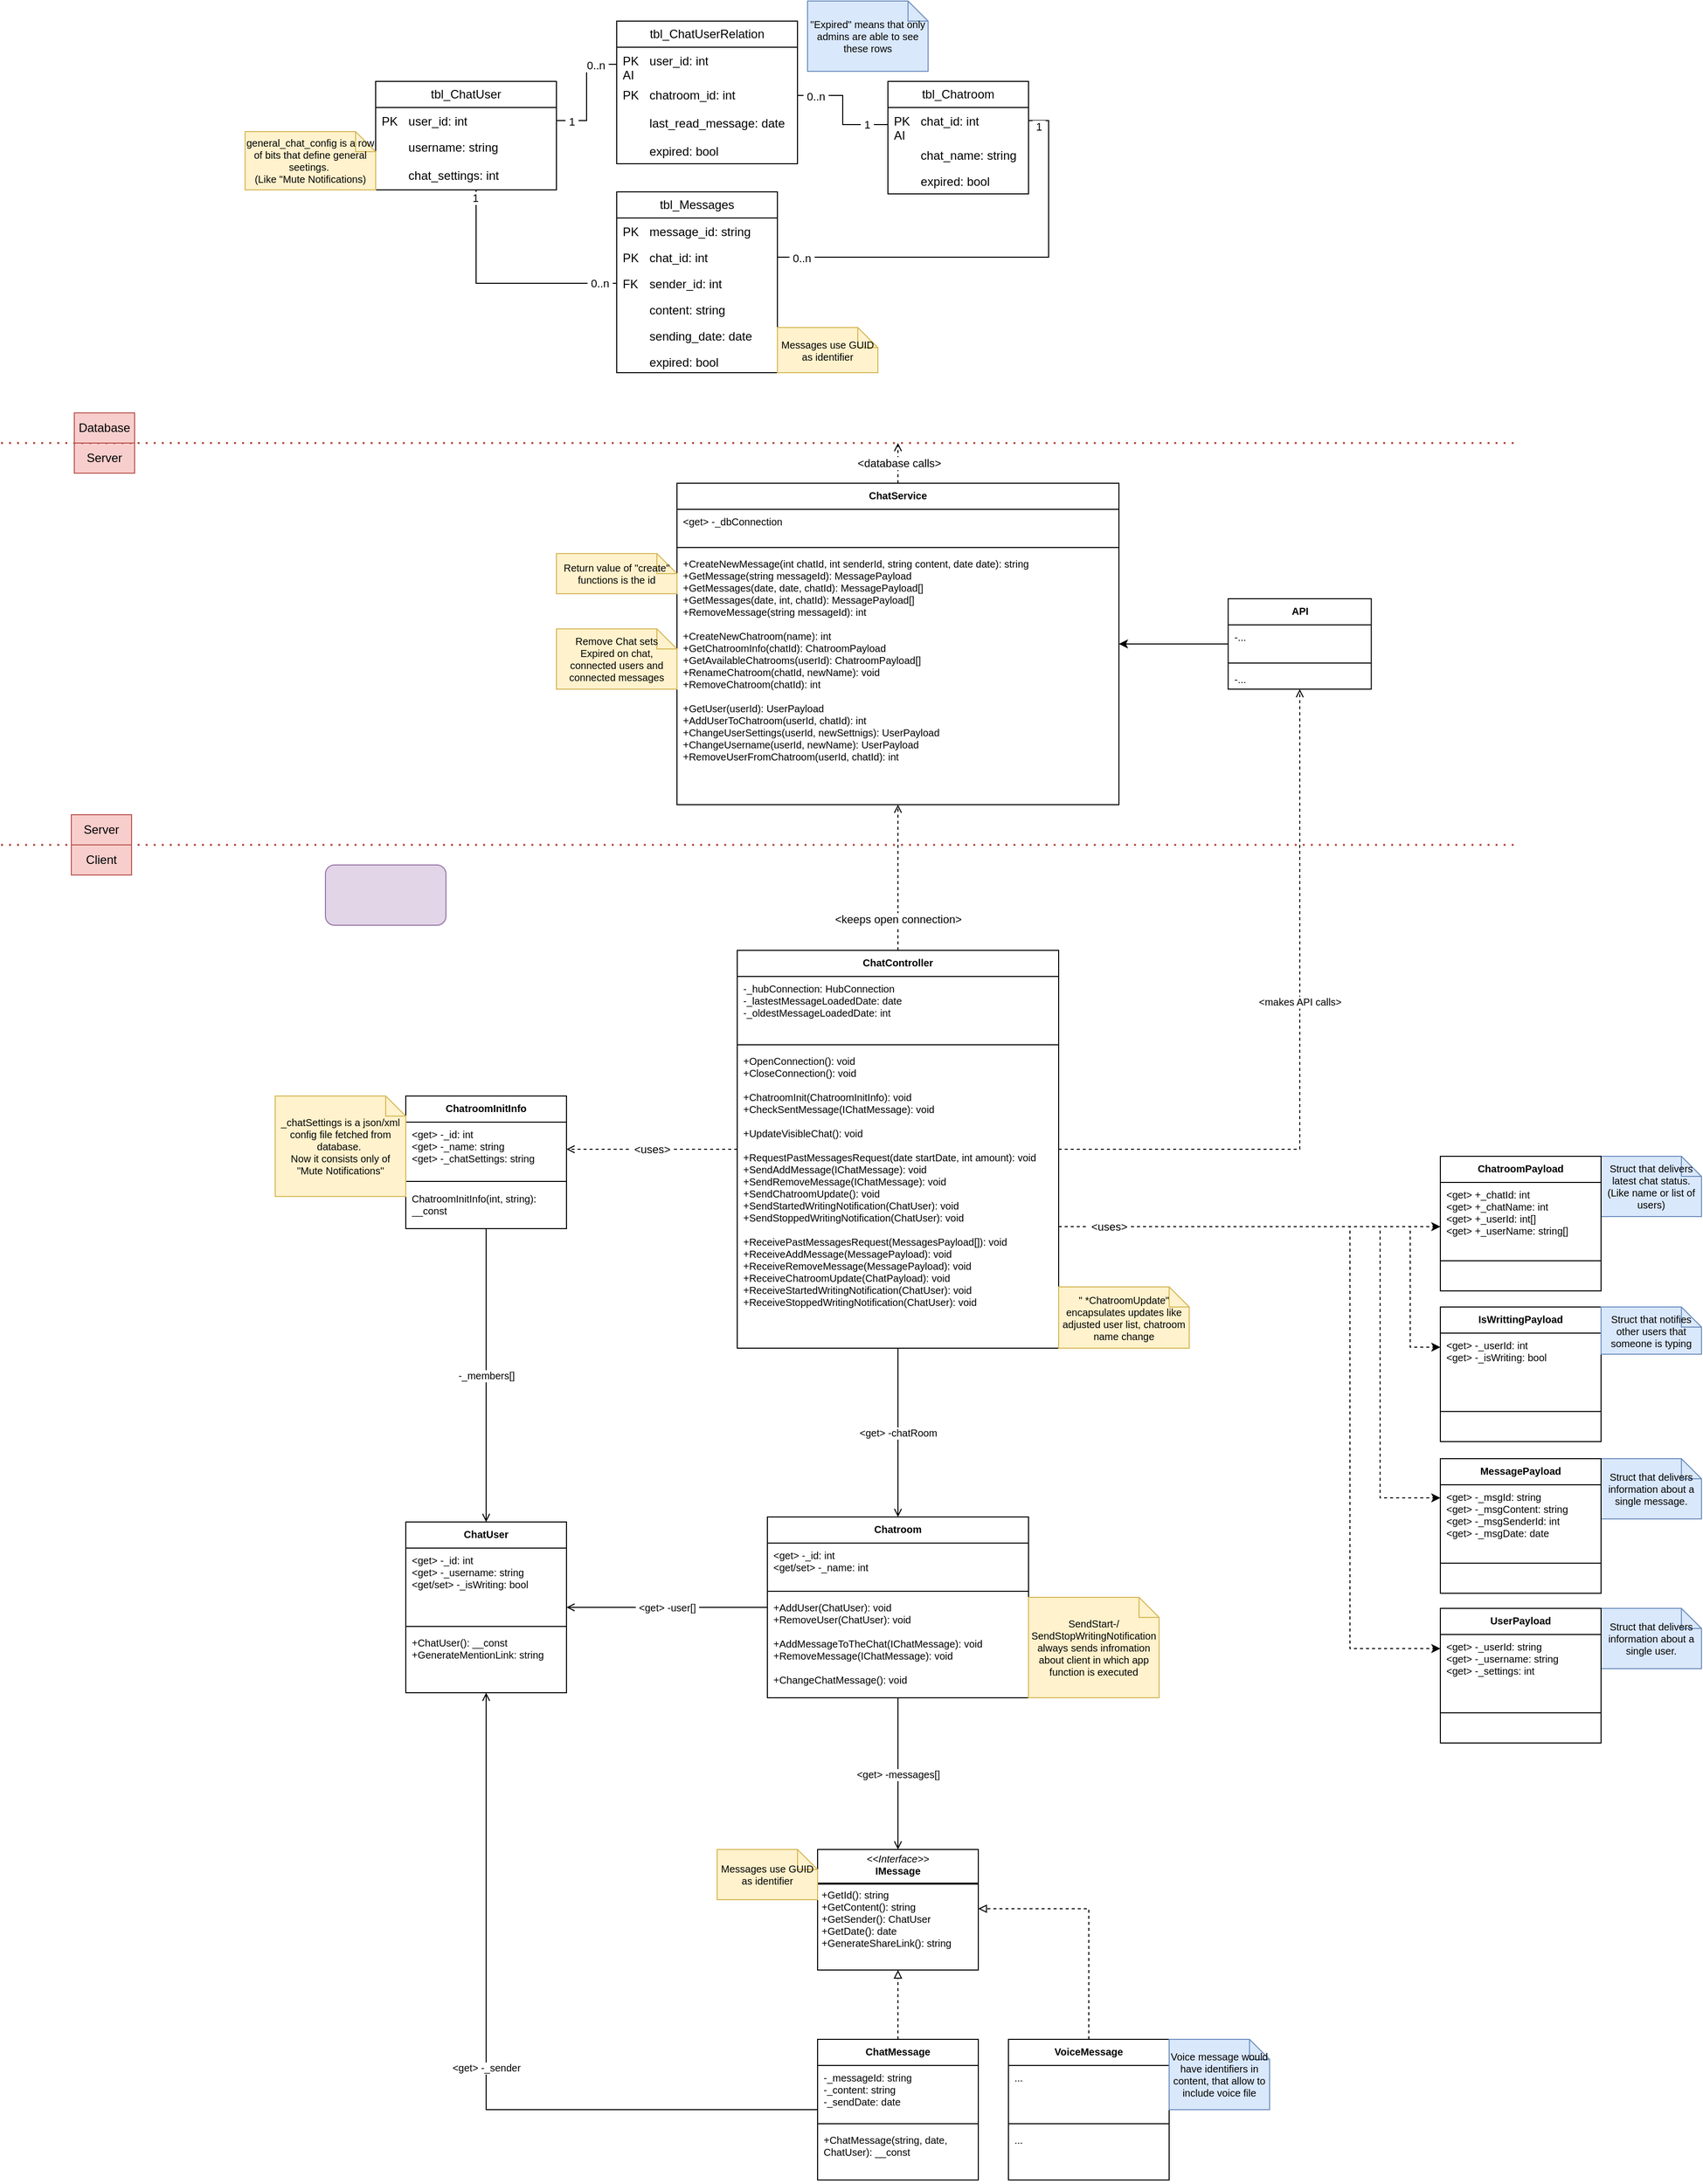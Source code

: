 <mxfile version="24.0.7" type="github">
  <diagram name="Pagina-1" id="_BIcd2fGNGywZXepcDtC">
    <mxGraphModel dx="2336" dy="1946" grid="1" gridSize="10" guides="1" tooltips="1" connect="1" arrows="1" fold="1" page="1" pageScale="1" pageWidth="827" pageHeight="1169" math="0" shadow="0">
      <root>
        <mxCell id="0" />
        <mxCell id="1" parent="0" />
        <mxCell id="otVkLo7p5fC6BMHa_1EE-1" value="ChatUser" style="swimlane;fontStyle=1;align=center;verticalAlign=top;childLayout=stackLayout;horizontal=1;startSize=26;horizontalStack=0;resizeParent=1;resizeParentMax=0;resizeLast=0;collapsible=1;marginBottom=0;whiteSpace=wrap;html=1;fontSize=10;" parent="1" vertex="1">
          <mxGeometry x="-280" y="514" width="160" height="170" as="geometry" />
        </mxCell>
        <mxCell id="otVkLo7p5fC6BMHa_1EE-2" value="&lt;div style=&quot;font-size: 10px;&quot;&gt;&lt;span style=&quot;background-color: initial; font-size: 10px;&quot;&gt;&amp;lt;get&amp;gt; -_id: int&lt;/span&gt;&lt;br style=&quot;font-size: 10px;&quot;&gt;&lt;/div&gt;&lt;div style=&quot;font-size: 10px;&quot;&gt;&amp;lt;get&amp;gt; -_username: string&lt;div style=&quot;font-size: 10px;&quot;&gt;&amp;lt;get/set&amp;gt; -_isWriting: bool&lt;/div&gt;&lt;div style=&quot;font-size: 10px;&quot;&gt;&lt;br style=&quot;font-size: 10px;&quot;&gt;&lt;/div&gt;&lt;div style=&quot;font-size: 10px;&quot;&gt;&lt;br style=&quot;font-size: 10px;&quot;&gt;&lt;/div&gt;&lt;/div&gt;" style="text;strokeColor=none;fillColor=none;align=left;verticalAlign=top;spacingLeft=4;spacingRight=4;overflow=hidden;rotatable=0;points=[[0,0.5],[1,0.5]];portConstraint=eastwest;whiteSpace=wrap;html=1;fontSize=10;" parent="otVkLo7p5fC6BMHa_1EE-1" vertex="1">
          <mxGeometry y="26" width="160" height="74" as="geometry" />
        </mxCell>
        <mxCell id="otVkLo7p5fC6BMHa_1EE-3" value="" style="line;strokeWidth=1;fillColor=none;align=left;verticalAlign=middle;spacingTop=-1;spacingLeft=3;spacingRight=3;rotatable=0;labelPosition=right;points=[];portConstraint=eastwest;strokeColor=inherit;fontSize=10;" parent="otVkLo7p5fC6BMHa_1EE-1" vertex="1">
          <mxGeometry y="100" width="160" height="8" as="geometry" />
        </mxCell>
        <mxCell id="otVkLo7p5fC6BMHa_1EE-4" value="+ChatUser(): __const&lt;br&gt;+GenerateMentionLink: string" style="text;strokeColor=none;fillColor=none;align=left;verticalAlign=top;spacingLeft=4;spacingRight=4;overflow=hidden;rotatable=0;points=[[0,0.5],[1,0.5]];portConstraint=eastwest;whiteSpace=wrap;html=1;fontSize=10;" parent="otVkLo7p5fC6BMHa_1EE-1" vertex="1">
          <mxGeometry y="108" width="160" height="62" as="geometry" />
        </mxCell>
        <mxCell id="oJ9yVa5YV7pGG5SNaFQi-9" style="edgeStyle=orthogonalEdgeStyle;rounded=0;orthogonalLoop=1;jettySize=auto;html=1;endArrow=open;endFill=0;fontSize=10;dashed=1;" parent="1" source="otVkLo7p5fC6BMHa_1EE-5" target="oJ9yVa5YV7pGG5SNaFQi-4" edge="1">
          <mxGeometry relative="1" as="geometry" />
        </mxCell>
        <mxCell id="oJ9yVa5YV7pGG5SNaFQi-23" value="&amp;nbsp;&amp;lt;makes API calls&amp;gt;&amp;nbsp;" style="edgeLabel;html=1;align=center;verticalAlign=middle;resizable=0;points=[];fontSize=10;" parent="oJ9yVa5YV7pGG5SNaFQi-9" vertex="1" connectable="0">
          <mxGeometry x="0.11" relative="1" as="geometry">
            <mxPoint as="offset" />
          </mxGeometry>
        </mxCell>
        <mxCell id="oJ9yVa5YV7pGG5SNaFQi-48" value="&amp;nbsp;&amp;lt;uses&amp;gt;&amp;nbsp;" style="edgeStyle=orthogonalEdgeStyle;rounded=0;orthogonalLoop=1;jettySize=auto;html=1;dashed=1;endArrow=open;endFill=0;" parent="1" source="otVkLo7p5fC6BMHa_1EE-5" target="oJ9yVa5YV7pGG5SNaFQi-25" edge="1">
          <mxGeometry relative="1" as="geometry" />
        </mxCell>
        <mxCell id="8HCmsYnYacTSTwjRQxVs-7" value="&amp;lt;keeps open connection&amp;gt;" style="edgeStyle=orthogonalEdgeStyle;rounded=0;orthogonalLoop=1;jettySize=auto;html=1;dashed=1;endArrow=open;endFill=0;" parent="1" source="otVkLo7p5fC6BMHa_1EE-5" target="8HCmsYnYacTSTwjRQxVs-3" edge="1">
          <mxGeometry x="-0.571" relative="1" as="geometry">
            <mxPoint as="offset" />
          </mxGeometry>
        </mxCell>
        <mxCell id="otVkLo7p5fC6BMHa_1EE-5" value="ChatController" style="swimlane;fontStyle=1;align=center;verticalAlign=top;childLayout=stackLayout;horizontal=1;startSize=26;horizontalStack=0;resizeParent=1;resizeParentMax=0;resizeLast=0;collapsible=1;marginBottom=0;whiteSpace=wrap;html=1;fontSize=10;" parent="1" vertex="1">
          <mxGeometry x="50" y="-55" width="320" height="396" as="geometry">
            <mxRectangle x="60" y="30" width="90" height="30" as="alternateBounds" />
          </mxGeometry>
        </mxCell>
        <mxCell id="otVkLo7p5fC6BMHa_1EE-6" value="&lt;div style=&quot;font-size: 10px;&quot;&gt;-_hubConnection: HubConnection&lt;br&gt;-_lastestMessageLoadedDate: date&lt;/div&gt;&lt;div style=&quot;font-size: 10px;&quot;&gt;-_oldestMessageLoadedDate: int&lt;/div&gt;" style="text;strokeColor=none;fillColor=none;align=left;verticalAlign=top;spacingLeft=4;spacingRight=4;overflow=hidden;rotatable=0;points=[[0,0.5],[1,0.5]];portConstraint=eastwest;whiteSpace=wrap;html=1;fontSize=10;" parent="otVkLo7p5fC6BMHa_1EE-5" vertex="1">
          <mxGeometry y="26" width="320" height="64" as="geometry" />
        </mxCell>
        <mxCell id="otVkLo7p5fC6BMHa_1EE-7" value="" style="line;strokeWidth=1;fillColor=none;align=left;verticalAlign=middle;spacingTop=-1;spacingLeft=3;spacingRight=3;rotatable=0;labelPosition=right;points=[];portConstraint=eastwest;strokeColor=inherit;fontSize=10;" parent="otVkLo7p5fC6BMHa_1EE-5" vertex="1">
          <mxGeometry y="90" width="320" height="8" as="geometry" />
        </mxCell>
        <mxCell id="otVkLo7p5fC6BMHa_1EE-8" value="&lt;div&gt;&lt;span style=&quot;background-color: initial;&quot;&gt;+OpenConnection(): void&lt;/span&gt;&lt;br&gt;&lt;/div&gt;&lt;div style=&quot;font-size: 10px;&quot;&gt;+CloseConnection(): void&lt;/div&gt;&lt;div style=&quot;font-size: 10px;&quot;&gt;&lt;br&gt;&lt;/div&gt;&lt;div style=&quot;font-size: 10px;&quot;&gt;+ChatroomInit(ChatroomInitInfo): void&lt;br&gt;&lt;/div&gt;&lt;div style=&quot;font-size: 10px;&quot;&gt;&lt;span style=&quot;background-color: initial;&quot;&gt;+CheckSentMessage(IChatMessage): void&lt;/span&gt;&lt;br&gt;&lt;/div&gt;&lt;div style=&quot;font-size: 10px;&quot;&gt;&lt;div&gt;&lt;br&gt;&lt;/div&gt;&lt;div&gt;+UpdateVisibleChat(): void&lt;/div&gt;&lt;div&gt;&lt;br&gt;&lt;/div&gt;+RequestPastMessagesRequest(date startDate, int amount): void&lt;br&gt;&lt;div&gt;&lt;span style=&quot;background-color: initial;&quot;&gt;+SendAddMessage(IChatMessage): void&lt;/span&gt;&lt;br&gt;&lt;/div&gt;&lt;div&gt;+SendRemoveMessage(&lt;span style=&quot;background-color: initial;&quot;&gt;IChatMessage&lt;/span&gt;&lt;span style=&quot;background-color: initial;&quot;&gt;): void&lt;/span&gt;&lt;/div&gt;&lt;div&gt;+SendChatroomUpdate(): void&lt;div&gt;+SendStartedWritingNotification(ChatUser): void&lt;br&gt;&lt;/div&gt;&lt;div&gt;&lt;span style=&quot;background-color: initial;&quot;&gt;+SendStoppedWritingNotification(ChatUser): void&lt;/span&gt;&lt;br&gt;&lt;/div&gt;&lt;div&gt;&lt;span style=&quot;background-color: initial;&quot;&gt;&lt;br&gt;&lt;/span&gt;&lt;/div&gt;&lt;div&gt;+ReceivePastMessagesRequest(MessagesPayload[]): void&lt;/div&gt;&lt;div&gt;&lt;span style=&quot;background-color: initial;&quot;&gt;+ReceiveAddMessage(MessagePayload): void&lt;/span&gt;&lt;span style=&quot;background-color: initial;&quot;&gt;&lt;br&gt;&lt;/span&gt;&lt;/div&gt;&lt;div&gt;+ReceiveRemoveMessage(&lt;span style=&quot;background-color: initial;&quot;&gt;MessagePayload&lt;/span&gt;&lt;span style=&quot;background-color: initial;&quot;&gt;): void&lt;/span&gt;&lt;/div&gt;&lt;div&gt;+ReceiveChatroomUpdate(ChatPayload): void&lt;br&gt;&lt;/div&gt;&lt;/div&gt;+ReceiveStartedWritingNotification(ChatUser): void&lt;/div&gt;+ReceiveStoppedWritingNotification(ChatUser): void" style="text;strokeColor=none;fillColor=none;align=left;verticalAlign=top;spacingLeft=4;spacingRight=4;overflow=hidden;rotatable=0;points=[[0,0.5],[1,0.5]];portConstraint=eastwest;whiteSpace=wrap;html=1;fontSize=10;" parent="otVkLo7p5fC6BMHa_1EE-5" vertex="1">
          <mxGeometry y="98" width="320" height="298" as="geometry" />
        </mxCell>
        <mxCell id="oJ9yVa5YV7pGG5SNaFQi-1" value="&amp;lt;get&amp;gt; -messages[]" style="edgeStyle=orthogonalEdgeStyle;rounded=0;orthogonalLoop=1;jettySize=auto;html=1;endArrow=open;endFill=0;fontSize=10;" parent="1" source="otVkLo7p5fC6BMHa_1EE-9" target="oJ9yVa5YV7pGG5SNaFQi-46" edge="1">
          <mxGeometry relative="1" as="geometry" />
        </mxCell>
        <mxCell id="oJ9yVa5YV7pGG5SNaFQi-2" value="&amp;nbsp;&amp;lt;get&amp;gt; -user[]&amp;nbsp;" style="edgeStyle=orthogonalEdgeStyle;rounded=0;orthogonalLoop=1;jettySize=auto;html=1;endArrow=open;endFill=0;fontSize=10;" parent="1" source="otVkLo7p5fC6BMHa_1EE-9" target="otVkLo7p5fC6BMHa_1EE-1" edge="1">
          <mxGeometry relative="1" as="geometry" />
        </mxCell>
        <mxCell id="oJ9yVa5YV7pGG5SNaFQi-8" value="&amp;lt;get&amp;gt; -chatRoom" style="edgeStyle=orthogonalEdgeStyle;rounded=0;orthogonalLoop=1;jettySize=auto;html=1;fontSize=10;endArrow=none;endFill=0;startArrow=open;startFill=0;" parent="1" source="otVkLo7p5fC6BMHa_1EE-9" target="otVkLo7p5fC6BMHa_1EE-5" edge="1">
          <mxGeometry relative="1" as="geometry" />
        </mxCell>
        <mxCell id="otVkLo7p5fC6BMHa_1EE-9" value="Chatroom" style="swimlane;fontStyle=1;align=center;verticalAlign=top;childLayout=stackLayout;horizontal=1;startSize=26;horizontalStack=0;resizeParent=1;resizeParentMax=0;resizeLast=0;collapsible=1;marginBottom=0;whiteSpace=wrap;html=1;fontSize=10;" parent="1" vertex="1">
          <mxGeometry x="80" y="509" width="260" height="180" as="geometry" />
        </mxCell>
        <mxCell id="otVkLo7p5fC6BMHa_1EE-10" value="&amp;lt;get&amp;gt; -_id: int&lt;div&gt;&amp;lt;get/set&amp;gt; -_name: int&lt;span style=&quot;background-color: initial;&quot;&gt;&amp;nbsp;&lt;/span&gt;&lt;/div&gt;" style="text;strokeColor=none;fillColor=none;align=left;verticalAlign=top;spacingLeft=4;spacingRight=4;overflow=hidden;rotatable=0;points=[[0,0.5],[1,0.5]];portConstraint=eastwest;whiteSpace=wrap;html=1;fontSize=10;" parent="otVkLo7p5fC6BMHa_1EE-9" vertex="1">
          <mxGeometry y="26" width="260" height="44" as="geometry" />
        </mxCell>
        <mxCell id="otVkLo7p5fC6BMHa_1EE-11" value="" style="line;strokeWidth=1;fillColor=none;align=left;verticalAlign=middle;spacingTop=-1;spacingLeft=3;spacingRight=3;rotatable=0;labelPosition=right;points=[];portConstraint=eastwest;strokeColor=inherit;fontSize=10;" parent="otVkLo7p5fC6BMHa_1EE-9" vertex="1">
          <mxGeometry y="70" width="260" height="8" as="geometry" />
        </mxCell>
        <mxCell id="otVkLo7p5fC6BMHa_1EE-12" value="&lt;div style=&quot;font-size: 10px;&quot;&gt;&lt;span style=&quot;background-color: initial;&quot;&gt;+AddUser(ChatUser): void&lt;/span&gt;&lt;br&gt;&lt;/div&gt;&lt;div style=&quot;font-size: 10px;&quot;&gt;+RemoveUser(ChatUser): void&lt;/div&gt;&lt;div style=&quot;font-size: 10px;&quot;&gt;&lt;br&gt;&lt;/div&gt;&lt;div style=&quot;font-size: 10px;&quot;&gt;+AddMessageToTheChat(IChatMessage): void&lt;/div&gt;&lt;div style=&quot;font-size: 10px;&quot;&gt;+RemoveMessage(IChatMessage): void&lt;/div&gt;&lt;div style=&quot;font-size: 10px;&quot;&gt;&lt;br&gt;&lt;/div&gt;&lt;div style=&quot;font-size: 10px;&quot;&gt;+ChangeChatMessage(): void&lt;/div&gt;&lt;div style=&quot;font-size: 10px;&quot;&gt;&lt;div style=&quot;font-size: 10px;&quot;&gt;&lt;br&gt;&lt;/div&gt;&lt;/div&gt;" style="text;strokeColor=none;fillColor=none;align=left;verticalAlign=top;spacingLeft=4;spacingRight=4;overflow=hidden;rotatable=0;points=[[0,0.5],[1,0.5]];portConstraint=eastwest;whiteSpace=wrap;html=1;fontSize=10;" parent="otVkLo7p5fC6BMHa_1EE-9" vertex="1">
          <mxGeometry y="78" width="260" height="102" as="geometry" />
        </mxCell>
        <mxCell id="oJ9yVa5YV7pGG5SNaFQi-47" style="edgeStyle=orthogonalEdgeStyle;rounded=0;orthogonalLoop=1;jettySize=auto;html=1;dashed=1;endArrow=block;endFill=0;fontSize=10;" parent="1" source="otVkLo7p5fC6BMHa_1EE-13" target="oJ9yVa5YV7pGG5SNaFQi-46" edge="1">
          <mxGeometry relative="1" as="geometry" />
        </mxCell>
        <mxCell id="otVkLo7p5fC6BMHa_1EE-13" value="ChatMessage" style="swimlane;fontStyle=1;align=center;verticalAlign=top;childLayout=stackLayout;horizontal=1;startSize=26;horizontalStack=0;resizeParent=1;resizeParentMax=0;resizeLast=0;collapsible=1;marginBottom=0;whiteSpace=wrap;html=1;fontSize=10;" parent="1" vertex="1">
          <mxGeometry x="130" y="1029" width="160" height="140" as="geometry" />
        </mxCell>
        <mxCell id="otVkLo7p5fC6BMHa_1EE-14" value="&lt;div&gt;-_messageId: string&lt;/div&gt;-_content: string&lt;div&gt;&lt;div style=&quot;font-size: 10px;&quot;&gt;-_sendDate: date&lt;/div&gt;&lt;/div&gt;" style="text;strokeColor=none;fillColor=none;align=left;verticalAlign=top;spacingLeft=4;spacingRight=4;overflow=hidden;rotatable=0;points=[[0,0.5],[1,0.5]];portConstraint=eastwest;whiteSpace=wrap;html=1;fontSize=10;" parent="otVkLo7p5fC6BMHa_1EE-13" vertex="1">
          <mxGeometry y="26" width="160" height="54" as="geometry" />
        </mxCell>
        <mxCell id="otVkLo7p5fC6BMHa_1EE-15" value="" style="line;strokeWidth=1;fillColor=none;align=left;verticalAlign=middle;spacingTop=-1;spacingLeft=3;spacingRight=3;rotatable=0;labelPosition=right;points=[];portConstraint=eastwest;strokeColor=inherit;fontSize=10;" parent="otVkLo7p5fC6BMHa_1EE-13" vertex="1">
          <mxGeometry y="80" width="160" height="8" as="geometry" />
        </mxCell>
        <mxCell id="otVkLo7p5fC6BMHa_1EE-16" value="+ChatMessage(string, date, ChatUser): __const" style="text;strokeColor=none;fillColor=none;align=left;verticalAlign=top;spacingLeft=4;spacingRight=4;overflow=hidden;rotatable=0;points=[[0,0.5],[1,0.5]];portConstraint=eastwest;whiteSpace=wrap;html=1;fontSize=10;" parent="otVkLo7p5fC6BMHa_1EE-13" vertex="1">
          <mxGeometry y="88" width="160" height="52" as="geometry" />
        </mxCell>
        <mxCell id="otVkLo7p5fC6BMHa_1EE-23" value="IsWrittingPayload" style="swimlane;fontStyle=1;align=center;verticalAlign=top;childLayout=stackLayout;horizontal=1;startSize=26;horizontalStack=0;resizeParent=1;resizeParentMax=0;resizeLast=0;collapsible=1;marginBottom=0;whiteSpace=wrap;html=1;fontSize=10;" parent="1" vertex="1">
          <mxGeometry x="750" y="300" width="160" height="134" as="geometry" />
        </mxCell>
        <mxCell id="otVkLo7p5fC6BMHa_1EE-24" value="&lt;div&gt;&amp;lt;get&amp;gt; -_userId: int&lt;/div&gt;&amp;lt;get&amp;gt; -_isWriting: bool" style="text;strokeColor=none;fillColor=none;align=left;verticalAlign=top;spacingLeft=4;spacingRight=4;overflow=hidden;rotatable=0;points=[[0,0.5],[1,0.5]];portConstraint=eastwest;whiteSpace=wrap;html=1;fontSize=10;" parent="otVkLo7p5fC6BMHa_1EE-23" vertex="1">
          <mxGeometry y="26" width="160" height="74" as="geometry" />
        </mxCell>
        <mxCell id="otVkLo7p5fC6BMHa_1EE-25" value="" style="line;strokeWidth=1;fillColor=none;align=left;verticalAlign=middle;spacingTop=-1;spacingLeft=3;spacingRight=3;rotatable=0;labelPosition=right;points=[];portConstraint=eastwest;strokeColor=inherit;fontSize=10;" parent="otVkLo7p5fC6BMHa_1EE-23" vertex="1">
          <mxGeometry y="100" width="160" height="8" as="geometry" />
        </mxCell>
        <mxCell id="otVkLo7p5fC6BMHa_1EE-26" value="&amp;nbsp;" style="text;strokeColor=none;fillColor=none;align=left;verticalAlign=top;spacingLeft=4;spacingRight=4;overflow=hidden;rotatable=0;points=[[0,0.5],[1,0.5]];portConstraint=eastwest;whiteSpace=wrap;html=1;fontSize=10;" parent="otVkLo7p5fC6BMHa_1EE-23" vertex="1">
          <mxGeometry y="108" width="160" height="26" as="geometry" />
        </mxCell>
        <mxCell id="otVkLo7p5fC6BMHa_1EE-28" value="Struct that notifies other users that someone is typing" style="shape=note;size=20;whiteSpace=wrap;html=1;fontSize=10;fillColor=#dae8fc;strokeColor=#6c8ebf;" parent="1" vertex="1">
          <mxGeometry x="910" y="300" width="100" height="47" as="geometry" />
        </mxCell>
        <mxCell id="otVkLo7p5fC6BMHa_1EE-33" value="Struct that delivers information about a single message." style="shape=note;size=20;whiteSpace=wrap;html=1;fontSize=10;fillColor=#dae8fc;strokeColor=#6c8ebf;" parent="1" vertex="1">
          <mxGeometry x="910" y="451" width="100" height="60" as="geometry" />
        </mxCell>
        <mxCell id="oJ9yVa5YV7pGG5SNaFQi-3" value="&amp;nbsp;&amp;lt;get&amp;gt; -_sender&amp;nbsp;" style="edgeStyle=orthogonalEdgeStyle;rounded=0;orthogonalLoop=1;jettySize=auto;html=1;endArrow=open;endFill=0;fontSize=10;" parent="1" source="otVkLo7p5fC6BMHa_1EE-13" target="otVkLo7p5fC6BMHa_1EE-1" edge="1">
          <mxGeometry relative="1" as="geometry" />
        </mxCell>
        <mxCell id="8HCmsYnYacTSTwjRQxVs-9" style="edgeStyle=orthogonalEdgeStyle;rounded=0;orthogonalLoop=1;jettySize=auto;html=1;" parent="1" source="oJ9yVa5YV7pGG5SNaFQi-4" target="8HCmsYnYacTSTwjRQxVs-3" edge="1">
          <mxGeometry relative="1" as="geometry" />
        </mxCell>
        <mxCell id="oJ9yVa5YV7pGG5SNaFQi-4" value="API" style="swimlane;fontStyle=1;align=center;verticalAlign=top;childLayout=stackLayout;horizontal=1;startSize=26;horizontalStack=0;resizeParent=1;resizeParentMax=0;resizeLast=0;collapsible=1;marginBottom=0;whiteSpace=wrap;html=1;fontSize=10;" parent="1" vertex="1">
          <mxGeometry x="538.75" y="-405" width="142.5" height="90" as="geometry">
            <mxRectangle x="538.75" y="-405" width="60" height="30" as="alternateBounds" />
          </mxGeometry>
        </mxCell>
        <mxCell id="oJ9yVa5YV7pGG5SNaFQi-5" value="-..." style="text;strokeColor=none;fillColor=none;align=left;verticalAlign=top;spacingLeft=4;spacingRight=4;overflow=hidden;rotatable=0;points=[[0,0.5],[1,0.5]];portConstraint=eastwest;whiteSpace=wrap;html=1;fontSize=10;" parent="oJ9yVa5YV7pGG5SNaFQi-4" vertex="1">
          <mxGeometry y="26" width="142.5" height="34" as="geometry" />
        </mxCell>
        <mxCell id="oJ9yVa5YV7pGG5SNaFQi-6" value="" style="line;strokeWidth=1;fillColor=none;align=left;verticalAlign=middle;spacingTop=-1;spacingLeft=3;spacingRight=3;rotatable=0;labelPosition=right;points=[];portConstraint=eastwest;strokeColor=inherit;fontSize=10;" parent="oJ9yVa5YV7pGG5SNaFQi-4" vertex="1">
          <mxGeometry y="60" width="142.5" height="8" as="geometry" />
        </mxCell>
        <mxCell id="oJ9yVa5YV7pGG5SNaFQi-7" value="-..." style="text;strokeColor=none;fillColor=none;align=left;verticalAlign=top;spacingLeft=4;spacingRight=4;overflow=hidden;rotatable=0;points=[[0,0.5],[1,0.5]];portConstraint=eastwest;whiteSpace=wrap;html=1;fontSize=10;" parent="oJ9yVa5YV7pGG5SNaFQi-4" vertex="1">
          <mxGeometry y="68" width="142.5" height="22" as="geometry" />
        </mxCell>
        <mxCell id="oJ9yVa5YV7pGG5SNaFQi-10" value="SendStart-/&lt;div style=&quot;font-size: 10px;&quot;&gt;SendStopWritingNotification always sends infromation about client in which app function is executed&lt;/div&gt;" style="shape=note;size=20;whiteSpace=wrap;html=1;fontSize=10;fillColor=#fff2cc;strokeColor=#d6b656;" parent="1" vertex="1">
          <mxGeometry x="340" y="589" width="130" height="100" as="geometry" />
        </mxCell>
        <mxCell id="otVkLo7p5fC6BMHa_1EE-29" value="MessagePayload" style="swimlane;fontStyle=1;align=center;verticalAlign=top;childLayout=stackLayout;horizontal=1;startSize=26;horizontalStack=0;resizeParent=1;resizeParentMax=0;resizeLast=0;collapsible=1;marginBottom=0;whiteSpace=wrap;html=1;fontSize=10;" parent="1" vertex="1">
          <mxGeometry x="750" y="451" width="160" height="134" as="geometry" />
        </mxCell>
        <mxCell id="otVkLo7p5fC6BMHa_1EE-30" value="&amp;lt;get&amp;gt; -_msgId: string&lt;div&gt;&amp;lt;get&amp;gt; -_msgContent: string&lt;/div&gt;&lt;div&gt;&amp;lt;get&amp;gt; -_msgSenderId: int&lt;/div&gt;&lt;div&gt;&amp;lt;get&amp;gt; -_msgDate: date&lt;/div&gt;" style="text;strokeColor=none;fillColor=none;align=left;verticalAlign=top;spacingLeft=4;spacingRight=4;overflow=hidden;rotatable=0;points=[[0,0.5],[1,0.5]];portConstraint=eastwest;whiteSpace=wrap;html=1;fontSize=10;" parent="otVkLo7p5fC6BMHa_1EE-29" vertex="1">
          <mxGeometry y="26" width="160" height="74" as="geometry" />
        </mxCell>
        <mxCell id="otVkLo7p5fC6BMHa_1EE-31" value="" style="line;strokeWidth=1;fillColor=none;align=left;verticalAlign=middle;spacingTop=-1;spacingLeft=3;spacingRight=3;rotatable=0;labelPosition=right;points=[];portConstraint=eastwest;strokeColor=inherit;fontSize=10;" parent="otVkLo7p5fC6BMHa_1EE-29" vertex="1">
          <mxGeometry y="100" width="160" height="8" as="geometry" />
        </mxCell>
        <mxCell id="otVkLo7p5fC6BMHa_1EE-32" value="&amp;nbsp;" style="text;strokeColor=none;fillColor=none;align=left;verticalAlign=top;spacingLeft=4;spacingRight=4;overflow=hidden;rotatable=0;points=[[0,0.5],[1,0.5]];portConstraint=eastwest;whiteSpace=wrap;html=1;fontSize=10;" parent="otVkLo7p5fC6BMHa_1EE-29" vertex="1">
          <mxGeometry y="108" width="160" height="26" as="geometry" />
        </mxCell>
        <mxCell id="oJ9yVa5YV7pGG5SNaFQi-24" value="ChatroomInitInfo" style="swimlane;fontStyle=1;align=center;verticalAlign=top;childLayout=stackLayout;horizontal=1;startSize=26;horizontalStack=0;resizeParent=1;resizeParentMax=0;resizeLast=0;collapsible=1;marginBottom=0;whiteSpace=wrap;html=1;fontSize=10;" parent="1" vertex="1">
          <mxGeometry x="-280" y="90" width="160" height="132" as="geometry" />
        </mxCell>
        <mxCell id="oJ9yVa5YV7pGG5SNaFQi-25" value="&amp;lt;get&amp;gt; -_id: int&lt;div style=&quot;font-size: 10px;&quot;&gt;&amp;lt;get&amp;gt; -_name: string&lt;/div&gt;&lt;div style=&quot;font-size: 10px;&quot;&gt;&lt;span style=&quot;background-color: initial;&quot;&gt;&amp;lt;get&amp;gt; -_chatSettings: string&amp;nbsp;&lt;/span&gt;&lt;/div&gt;" style="text;strokeColor=none;fillColor=none;align=left;verticalAlign=top;spacingLeft=4;spacingRight=4;overflow=hidden;rotatable=0;points=[[0,0.5],[1,0.5]];portConstraint=eastwest;whiteSpace=wrap;html=1;fontSize=10;" parent="oJ9yVa5YV7pGG5SNaFQi-24" vertex="1">
          <mxGeometry y="26" width="160" height="54" as="geometry" />
        </mxCell>
        <mxCell id="oJ9yVa5YV7pGG5SNaFQi-26" value="" style="line;strokeWidth=1;fillColor=none;align=left;verticalAlign=middle;spacingTop=-1;spacingLeft=3;spacingRight=3;rotatable=0;labelPosition=right;points=[];portConstraint=eastwest;strokeColor=inherit;fontSize=10;" parent="oJ9yVa5YV7pGG5SNaFQi-24" vertex="1">
          <mxGeometry y="80" width="160" height="10" as="geometry" />
        </mxCell>
        <mxCell id="oJ9yVa5YV7pGG5SNaFQi-27" value="ChatroomInitInfo(int, string): __const" style="text;strokeColor=none;fillColor=none;align=left;verticalAlign=top;spacingLeft=4;spacingRight=4;overflow=hidden;rotatable=0;points=[[0,0.5],[1,0.5]];portConstraint=eastwest;whiteSpace=wrap;html=1;fontSize=10;" parent="oJ9yVa5YV7pGG5SNaFQi-24" vertex="1">
          <mxGeometry y="90" width="160" height="42" as="geometry" />
        </mxCell>
        <mxCell id="oJ9yVa5YV7pGG5SNaFQi-28" value="-_members[]" style="edgeStyle=orthogonalEdgeStyle;rounded=0;orthogonalLoop=1;jettySize=auto;html=1;endArrow=open;endFill=0;fontSize=10;" parent="1" source="oJ9yVa5YV7pGG5SNaFQi-24" target="otVkLo7p5fC6BMHa_1EE-1" edge="1">
          <mxGeometry relative="1" as="geometry" />
        </mxCell>
        <mxCell id="oJ9yVa5YV7pGG5SNaFQi-46" value="&lt;p style=&quot;margin: 4px 0px 0px; text-align: center; font-size: 10px;&quot;&gt;&lt;font style=&quot;font-size: 10px;&quot;&gt;&lt;i style=&quot;font-size: 10px;&quot;&gt;&amp;lt;&amp;lt;Interface&amp;gt;&amp;gt;&lt;/i&gt;&lt;br style=&quot;font-size: 10px;&quot;&gt;&lt;b style=&quot;font-size: 10px;&quot;&gt;IMessage&lt;/b&gt;&lt;/font&gt;&lt;/p&gt;&lt;hr style=&quot;border-style: solid; font-size: 10px;&quot;&gt;&lt;p style=&quot;margin: 0px 0px 0px 4px; font-size: 10px;&quot;&gt;&lt;font style=&quot;font-size: 10px;&quot;&gt;+GetId(): string&lt;/font&gt;&lt;/p&gt;&lt;p style=&quot;margin: 0px 0px 0px 4px; font-size: 10px;&quot;&gt;&lt;font style=&quot;font-size: 10px;&quot;&gt;+GetContent(): string&lt;/font&gt;&lt;/p&gt;&lt;p style=&quot;margin: 0px 0px 0px 4px; font-size: 10px;&quot;&gt;&lt;font style=&quot;font-size: 10px;&quot;&gt;+GetSender(): ChatUser&lt;br style=&quot;font-size: 10px;&quot;&gt;+GetDate(): date&lt;/font&gt;&lt;/p&gt;&lt;p style=&quot;margin: 0px 0px 0px 4px; font-size: 10px;&quot;&gt;+GenerateShareLink(): string&lt;/p&gt;" style="verticalAlign=top;align=left;overflow=fill;html=1;whiteSpace=wrap;fontSize=10;" parent="1" vertex="1">
          <mxGeometry x="130" y="840" width="160" height="120" as="geometry" />
        </mxCell>
        <mxCell id="oJ9yVa5YV7pGG5SNaFQi-55" value="tbl_Chatroom" style="swimlane;fontStyle=0;childLayout=stackLayout;horizontal=1;startSize=26;fillColor=none;horizontalStack=0;resizeParent=1;resizeParentMax=0;resizeLast=0;collapsible=1;marginBottom=0;whiteSpace=wrap;html=1;" parent="1" vertex="1">
          <mxGeometry x="200" y="-920" width="140" height="112" as="geometry" />
        </mxCell>
        <mxCell id="oJ9yVa5YV7pGG5SNaFQi-57" value="PK&lt;span style=&quot;white-space: pre;&quot;&gt;&#x9;&lt;/span&gt;chat_id: int&lt;br&gt;AI" style="text;strokeColor=none;fillColor=none;align=left;verticalAlign=top;spacingLeft=4;spacingRight=4;overflow=hidden;rotatable=0;points=[[0,0.5],[1,0.5]];portConstraint=eastwest;whiteSpace=wrap;html=1;" parent="oJ9yVa5YV7pGG5SNaFQi-55" vertex="1">
          <mxGeometry y="26" width="140" height="34" as="geometry" />
        </mxCell>
        <mxCell id="oJ9yVa5YV7pGG5SNaFQi-98" value="&lt;span style=&quot;white-space: pre;&quot;&gt;&#x9;&lt;/span&gt;chat_name: string" style="text;strokeColor=none;fillColor=none;align=left;verticalAlign=top;spacingLeft=4;spacingRight=4;overflow=hidden;rotatable=0;points=[[0,0.5],[1,0.5]];portConstraint=eastwest;whiteSpace=wrap;html=1;" parent="oJ9yVa5YV7pGG5SNaFQi-55" vertex="1">
          <mxGeometry y="60" width="140" height="26" as="geometry" />
        </mxCell>
        <mxCell id="8HCmsYnYacTSTwjRQxVs-21" value="&lt;span style=&quot;white-space: pre;&quot;&gt;&#x9;&lt;/span&gt;expired: bool" style="text;strokeColor=none;fillColor=none;align=left;verticalAlign=top;spacingLeft=4;spacingRight=4;overflow=hidden;rotatable=0;points=[[0,0.5],[1,0.5]];portConstraint=eastwest;whiteSpace=wrap;html=1;" parent="oJ9yVa5YV7pGG5SNaFQi-55" vertex="1">
          <mxGeometry y="86" width="140" height="26" as="geometry" />
        </mxCell>
        <mxCell id="oJ9yVa5YV7pGG5SNaFQi-85" style="edgeStyle=orthogonalEdgeStyle;rounded=0;orthogonalLoop=1;jettySize=auto;html=1;endArrow=none;endFill=0;spacing=0;" parent="1" source="oJ9yVa5YV7pGG5SNaFQi-59" target="oJ9yVa5YV7pGG5SNaFQi-77" edge="1">
          <mxGeometry relative="1" as="geometry">
            <mxPoint x="340" y="-780" as="targetPoint" />
            <Array as="points">
              <mxPoint x="-210" y="-719" />
            </Array>
          </mxGeometry>
        </mxCell>
        <mxCell id="oJ9yVa5YV7pGG5SNaFQi-96" value="&amp;nbsp;0..n&amp;nbsp;" style="edgeLabel;html=1;align=center;verticalAlign=middle;resizable=0;points=[];" parent="oJ9yVa5YV7pGG5SNaFQi-85" vertex="1" connectable="0">
          <mxGeometry x="0.927" relative="1" as="geometry">
            <mxPoint x="-9" as="offset" />
          </mxGeometry>
        </mxCell>
        <mxCell id="oJ9yVa5YV7pGG5SNaFQi-97" value="1" style="edgeLabel;html=1;align=center;verticalAlign=middle;resizable=0;points=[];" parent="oJ9yVa5YV7pGG5SNaFQi-85" vertex="1" connectable="0">
          <mxGeometry x="-0.936" y="-1" relative="1" as="geometry">
            <mxPoint as="offset" />
          </mxGeometry>
        </mxCell>
        <mxCell id="oJ9yVa5YV7pGG5SNaFQi-59" value="tbl_ChatUser" style="swimlane;fontStyle=0;childLayout=stackLayout;horizontal=1;startSize=26;fillColor=none;horizontalStack=0;resizeParent=1;resizeParentMax=0;resizeLast=0;collapsible=1;marginBottom=0;whiteSpace=wrap;html=1;" parent="1" vertex="1">
          <mxGeometry x="-310" y="-920" width="180" height="108" as="geometry" />
        </mxCell>
        <mxCell id="oJ9yVa5YV7pGG5SNaFQi-60" value="PK&lt;span style=&quot;white-space: pre;&quot;&gt;&#x9;&lt;/span&gt;user_id: int" style="text;strokeColor=none;fillColor=none;align=left;verticalAlign=top;spacingLeft=4;spacingRight=4;overflow=hidden;rotatable=0;points=[[0,0.5],[1,0.5]];portConstraint=eastwest;whiteSpace=wrap;html=1;" parent="oJ9yVa5YV7pGG5SNaFQi-59" vertex="1">
          <mxGeometry y="26" width="180" height="26" as="geometry" />
        </mxCell>
        <mxCell id="oJ9yVa5YV7pGG5SNaFQi-67" value="&lt;span style=&quot;white-space: pre;&quot;&gt;&#x9;&lt;/span&gt;username: string" style="text;strokeColor=none;fillColor=none;align=left;verticalAlign=top;spacingLeft=4;spacingRight=4;overflow=hidden;rotatable=0;points=[[0,0.5],[1,0.5]];portConstraint=eastwest;whiteSpace=wrap;html=1;" parent="oJ9yVa5YV7pGG5SNaFQi-59" vertex="1">
          <mxGeometry y="52" width="180" height="28" as="geometry" />
        </mxCell>
        <mxCell id="oJ9yVa5YV7pGG5SNaFQi-107" value="&lt;span style=&quot;white-space: pre;&quot;&gt;&#x9;&lt;/span&gt;chat_settings: int" style="text;strokeColor=none;fillColor=none;align=left;verticalAlign=top;spacingLeft=4;spacingRight=4;overflow=hidden;rotatable=0;points=[[0,0.5],[1,0.5]];portConstraint=eastwest;whiteSpace=wrap;html=1;" parent="oJ9yVa5YV7pGG5SNaFQi-59" vertex="1">
          <mxGeometry y="80" width="180" height="28" as="geometry" />
        </mxCell>
        <mxCell id="oJ9yVa5YV7pGG5SNaFQi-61" value="tbl_ChatUserRelation" style="swimlane;fontStyle=0;childLayout=stackLayout;horizontal=1;startSize=26;fillColor=none;horizontalStack=0;resizeParent=1;resizeParentMax=0;resizeLast=0;collapsible=1;marginBottom=0;whiteSpace=wrap;html=1;" parent="1" vertex="1">
          <mxGeometry x="-70" y="-980" width="180" height="142" as="geometry" />
        </mxCell>
        <mxCell id="oJ9yVa5YV7pGG5SNaFQi-64" value="PK&lt;span style=&quot;white-space: pre;&quot;&gt;&#x9;&lt;/span&gt;user_id: int&lt;div&gt;AI&lt;/div&gt;" style="text;strokeColor=none;fillColor=none;align=left;verticalAlign=top;spacingLeft=4;spacingRight=4;overflow=hidden;rotatable=0;points=[[0,0.5],[1,0.5]];portConstraint=eastwest;whiteSpace=wrap;html=1;" parent="oJ9yVa5YV7pGG5SNaFQi-61" vertex="1">
          <mxGeometry y="26" width="180" height="34" as="geometry" />
        </mxCell>
        <mxCell id="oJ9yVa5YV7pGG5SNaFQi-62" value="PK&lt;span style=&quot;white-space: pre;&quot;&gt;&#x9;&lt;/span&gt;chatroom_id: int" style="text;strokeColor=none;fillColor=none;align=left;verticalAlign=top;spacingLeft=4;spacingRight=4;overflow=hidden;rotatable=0;points=[[0,0.5],[1,0.5]];portConstraint=eastwest;whiteSpace=wrap;html=1;" parent="oJ9yVa5YV7pGG5SNaFQi-61" vertex="1">
          <mxGeometry y="60" width="180" height="28" as="geometry" />
        </mxCell>
        <mxCell id="oJ9yVa5YV7pGG5SNaFQi-101" value="&lt;span style=&quot;white-space: pre;&quot;&gt;&#x9;&lt;/span&gt;last_read_message: date" style="text;strokeColor=none;fillColor=none;align=left;verticalAlign=top;spacingLeft=4;spacingRight=4;overflow=hidden;rotatable=0;points=[[0,0.5],[1,0.5]];portConstraint=eastwest;whiteSpace=wrap;html=1;" parent="oJ9yVa5YV7pGG5SNaFQi-61" vertex="1">
          <mxGeometry y="88" width="180" height="28" as="geometry" />
        </mxCell>
        <mxCell id="8HCmsYnYacTSTwjRQxVs-22" value="&lt;span style=&quot;white-space: pre;&quot;&gt;&#x9;&lt;/span&gt;expired: bool" style="text;strokeColor=none;fillColor=none;align=left;verticalAlign=top;spacingLeft=4;spacingRight=4;overflow=hidden;rotatable=0;points=[[0,0.5],[1,0.5]];portConstraint=eastwest;whiteSpace=wrap;html=1;" parent="oJ9yVa5YV7pGG5SNaFQi-61" vertex="1">
          <mxGeometry y="116" width="180" height="26" as="geometry" />
        </mxCell>
        <mxCell id="oJ9yVa5YV7pGG5SNaFQi-63" style="edgeStyle=orthogonalEdgeStyle;rounded=0;orthogonalLoop=1;jettySize=auto;html=1;endArrow=none;endFill=0;" parent="1" source="oJ9yVa5YV7pGG5SNaFQi-60" target="oJ9yVa5YV7pGG5SNaFQi-64" edge="1">
          <mxGeometry relative="1" as="geometry" />
        </mxCell>
        <mxCell id="oJ9yVa5YV7pGG5SNaFQi-88" value="&amp;nbsp;1&amp;nbsp;" style="edgeLabel;html=1;align=center;verticalAlign=middle;resizable=0;points=[];" parent="oJ9yVa5YV7pGG5SNaFQi-63" vertex="1" connectable="0">
          <mxGeometry x="-0.74" y="-2" relative="1" as="geometry">
            <mxPoint y="-1" as="offset" />
          </mxGeometry>
        </mxCell>
        <mxCell id="oJ9yVa5YV7pGG5SNaFQi-89" value="&amp;nbsp;0..n&amp;nbsp;" style="edgeLabel;html=1;align=center;verticalAlign=middle;resizable=0;points=[];" parent="oJ9yVa5YV7pGG5SNaFQi-63" vertex="1" connectable="0">
          <mxGeometry x="0.79" relative="1" as="geometry">
            <mxPoint x="-9" y="1" as="offset" />
          </mxGeometry>
        </mxCell>
        <mxCell id="oJ9yVa5YV7pGG5SNaFQi-66" style="edgeStyle=orthogonalEdgeStyle;rounded=0;orthogonalLoop=1;jettySize=auto;html=1;endArrow=none;endFill=0;curved=0;strokeColor=default;" parent="1" source="oJ9yVa5YV7pGG5SNaFQi-62" target="oJ9yVa5YV7pGG5SNaFQi-57" edge="1">
          <mxGeometry relative="1" as="geometry" />
        </mxCell>
        <mxCell id="oJ9yVa5YV7pGG5SNaFQi-71" value="tbl_Messages" style="swimlane;fontStyle=0;childLayout=stackLayout;horizontal=1;startSize=26;fillColor=none;horizontalStack=0;resizeParent=1;resizeParentMax=0;resizeLast=0;collapsible=1;marginBottom=0;whiteSpace=wrap;html=1;" parent="1" vertex="1">
          <mxGeometry x="-70" y="-810" width="160" height="180" as="geometry" />
        </mxCell>
        <mxCell id="oJ9yVa5YV7pGG5SNaFQi-72" value="PK&lt;span style=&quot;white-space: pre;&quot;&gt;&#x9;&lt;/span&gt;message_id: string&amp;nbsp;" style="text;strokeColor=none;fillColor=none;align=left;verticalAlign=top;spacingLeft=4;spacingRight=4;overflow=hidden;rotatable=0;points=[[0,0.5],[1,0.5]];portConstraint=eastwest;whiteSpace=wrap;html=1;" parent="oJ9yVa5YV7pGG5SNaFQi-71" vertex="1">
          <mxGeometry y="26" width="160" height="26" as="geometry" />
        </mxCell>
        <mxCell id="oJ9yVa5YV7pGG5SNaFQi-76" value="PK&lt;span style=&quot;white-space: pre;&quot;&gt;&#x9;&lt;/span&gt;chat_id: int" style="text;strokeColor=none;fillColor=none;align=left;verticalAlign=top;spacingLeft=4;spacingRight=4;overflow=hidden;rotatable=0;points=[[0,0.5],[1,0.5]];portConstraint=eastwest;whiteSpace=wrap;html=1;" parent="oJ9yVa5YV7pGG5SNaFQi-71" vertex="1">
          <mxGeometry y="52" width="160" height="26" as="geometry" />
        </mxCell>
        <mxCell id="oJ9yVa5YV7pGG5SNaFQi-77" value="FK&lt;span style=&quot;white-space: pre;&quot;&gt;&#x9;&lt;/span&gt;sender_id: int" style="text;strokeColor=none;fillColor=none;align=left;verticalAlign=top;spacingLeft=4;spacingRight=4;overflow=hidden;rotatable=0;points=[[0,0.5],[1,0.5]];portConstraint=eastwest;whiteSpace=wrap;html=1;" parent="oJ9yVa5YV7pGG5SNaFQi-71" vertex="1">
          <mxGeometry y="78" width="160" height="26" as="geometry" />
        </mxCell>
        <mxCell id="oJ9yVa5YV7pGG5SNaFQi-75" value="&lt;span style=&quot;white-space: pre;&quot;&gt;&#x9;&lt;/span&gt;content: string" style="text;strokeColor=none;fillColor=none;align=left;verticalAlign=top;spacingLeft=4;spacingRight=4;overflow=hidden;rotatable=0;points=[[0,0.5],[1,0.5]];portConstraint=eastwest;whiteSpace=wrap;html=1;" parent="oJ9yVa5YV7pGG5SNaFQi-71" vertex="1">
          <mxGeometry y="104" width="160" height="26" as="geometry" />
        </mxCell>
        <mxCell id="oJ9yVa5YV7pGG5SNaFQi-83" value="&lt;span style=&quot;white-space: pre;&quot;&gt;&#x9;&lt;/span&gt;sending_date: date" style="text;strokeColor=none;fillColor=none;align=left;verticalAlign=top;spacingLeft=4;spacingRight=4;overflow=hidden;rotatable=0;points=[[0,0.5],[1,0.5]];portConstraint=eastwest;whiteSpace=wrap;html=1;" parent="oJ9yVa5YV7pGG5SNaFQi-71" vertex="1">
          <mxGeometry y="130" width="160" height="26" as="geometry" />
        </mxCell>
        <mxCell id="oJ9yVa5YV7pGG5SNaFQi-109" value="&lt;span style=&quot;white-space: pre;&quot;&gt;&#x9;&lt;/span&gt;expired: bool" style="text;strokeColor=none;fillColor=none;align=left;verticalAlign=top;spacingLeft=4;spacingRight=4;overflow=hidden;rotatable=0;points=[[0,0.5],[1,0.5]];portConstraint=eastwest;whiteSpace=wrap;html=1;" parent="oJ9yVa5YV7pGG5SNaFQi-71" vertex="1">
          <mxGeometry y="156" width="160" height="24" as="geometry" />
        </mxCell>
        <mxCell id="oJ9yVa5YV7pGG5SNaFQi-80" value="&lt;br&gt;&lt;div&gt;&lt;br&gt;&lt;/div&gt;" style="edgeStyle=orthogonalEdgeStyle;rounded=0;orthogonalLoop=1;jettySize=auto;html=1;endArrow=none;endFill=0;" parent="1" source="oJ9yVa5YV7pGG5SNaFQi-62" target="oJ9yVa5YV7pGG5SNaFQi-57" edge="1">
          <mxGeometry relative="1" as="geometry" />
        </mxCell>
        <mxCell id="oJ9yVa5YV7pGG5SNaFQi-90" value="&amp;nbsp;0..n&amp;nbsp;" style="edgeLabel;html=1;align=center;verticalAlign=middle;resizable=0;points=[];" parent="oJ9yVa5YV7pGG5SNaFQi-80" vertex="1" connectable="0">
          <mxGeometry x="-0.708" y="-1" relative="1" as="geometry">
            <mxPoint as="offset" />
          </mxGeometry>
        </mxCell>
        <mxCell id="oJ9yVa5YV7pGG5SNaFQi-91" value="&amp;nbsp;1&amp;nbsp;" style="edgeLabel;html=1;align=center;verticalAlign=middle;resizable=0;points=[];" parent="oJ9yVa5YV7pGG5SNaFQi-80" vertex="1" connectable="0">
          <mxGeometry x="0.651" relative="1" as="geometry">
            <mxPoint as="offset" />
          </mxGeometry>
        </mxCell>
        <mxCell id="oJ9yVa5YV7pGG5SNaFQi-84" style="edgeStyle=orthogonalEdgeStyle;rounded=0;orthogonalLoop=1;jettySize=auto;html=1;endArrow=none;endFill=0;" parent="1" source="oJ9yVa5YV7pGG5SNaFQi-57" target="oJ9yVa5YV7pGG5SNaFQi-76" edge="1">
          <mxGeometry relative="1" as="geometry">
            <Array as="points">
              <mxPoint x="360" y="-881" />
              <mxPoint x="360" y="-745" />
            </Array>
          </mxGeometry>
        </mxCell>
        <mxCell id="oJ9yVa5YV7pGG5SNaFQi-94" value="&amp;nbsp;1&amp;nbsp;" style="edgeLabel;html=1;align=center;verticalAlign=middle;resizable=0;points=[];" parent="oJ9yVa5YV7pGG5SNaFQi-84" vertex="1" connectable="0">
          <mxGeometry x="-0.75" relative="1" as="geometry">
            <mxPoint x="-10" y="-28" as="offset" />
          </mxGeometry>
        </mxCell>
        <mxCell id="oJ9yVa5YV7pGG5SNaFQi-95" value="&amp;nbsp;0..n&amp;nbsp;" style="edgeLabel;html=1;align=center;verticalAlign=middle;resizable=0;points=[];" parent="oJ9yVa5YV7pGG5SNaFQi-84" vertex="1" connectable="0">
          <mxGeometry x="0.795" y="1" relative="1" as="geometry">
            <mxPoint x="-20" as="offset" />
          </mxGeometry>
        </mxCell>
        <mxCell id="oJ9yVa5YV7pGG5SNaFQi-108" value="_chatSettings is a json/xml config file fetched from database.&amp;nbsp;&lt;div&gt;Now it consists only of&lt;/div&gt;&lt;div&gt;&quot;Mute Notifications&quot;&lt;/div&gt;" style="shape=note;size=20;whiteSpace=wrap;html=1;fontSize=10;fillColor=#fff2cc;strokeColor=#d6b656;" parent="1" vertex="1">
          <mxGeometry x="-410" y="90" width="130" height="100" as="geometry" />
        </mxCell>
        <mxCell id="8HCmsYnYacTSTwjRQxVs-1" value="Messages use GUID as identifier" style="shape=note;size=20;whiteSpace=wrap;html=1;fontSize=10;fillColor=#fff2cc;strokeColor=#d6b656;" parent="1" vertex="1">
          <mxGeometry x="30" y="840" width="100" height="50" as="geometry" />
        </mxCell>
        <mxCell id="8HCmsYnYacTSTwjRQxVs-2" value="Messages use GUID as identifier" style="shape=note;size=20;whiteSpace=wrap;html=1;fontSize=10;fillColor=#fff2cc;strokeColor=#d6b656;" parent="1" vertex="1">
          <mxGeometry x="90" y="-675" width="100" height="45" as="geometry" />
        </mxCell>
        <mxCell id="8HCmsYnYacTSTwjRQxVs-24" value="&amp;lt;database calls&amp;gt;" style="edgeStyle=orthogonalEdgeStyle;rounded=0;orthogonalLoop=1;jettySize=auto;html=1;dashed=1;endArrow=open;endFill=0;" parent="1" source="8HCmsYnYacTSTwjRQxVs-3" edge="1">
          <mxGeometry relative="1" as="geometry">
            <mxPoint x="210" y="-560" as="targetPoint" />
          </mxGeometry>
        </mxCell>
        <mxCell id="8HCmsYnYacTSTwjRQxVs-3" value="ChatService" style="swimlane;fontStyle=1;align=center;verticalAlign=top;childLayout=stackLayout;horizontal=1;startSize=26;horizontalStack=0;resizeParent=1;resizeParentMax=0;resizeLast=0;collapsible=1;marginBottom=0;whiteSpace=wrap;html=1;fontSize=10;" parent="1" vertex="1">
          <mxGeometry x="-10" y="-520" width="440" height="320" as="geometry">
            <mxRectangle x="-10" y="-520" width="90" height="30" as="alternateBounds" />
          </mxGeometry>
        </mxCell>
        <mxCell id="8HCmsYnYacTSTwjRQxVs-4" value="&amp;lt;get&amp;gt; -_dbConnection" style="text;strokeColor=none;fillColor=none;align=left;verticalAlign=top;spacingLeft=4;spacingRight=4;overflow=hidden;rotatable=0;points=[[0,0.5],[1,0.5]];portConstraint=eastwest;whiteSpace=wrap;html=1;fontSize=10;" parent="8HCmsYnYacTSTwjRQxVs-3" vertex="1">
          <mxGeometry y="26" width="440" height="34" as="geometry" />
        </mxCell>
        <mxCell id="8HCmsYnYacTSTwjRQxVs-5" value="" style="line;strokeWidth=1;fillColor=none;align=left;verticalAlign=middle;spacingTop=-1;spacingLeft=3;spacingRight=3;rotatable=0;labelPosition=right;points=[];portConstraint=eastwest;strokeColor=inherit;fontSize=10;" parent="8HCmsYnYacTSTwjRQxVs-3" vertex="1">
          <mxGeometry y="60" width="440" height="8" as="geometry" />
        </mxCell>
        <mxCell id="8HCmsYnYacTSTwjRQxVs-6" value="&lt;div&gt;+CreateNewMessage(int chatId, int senderId, string content, date date): string&lt;/div&gt;+GetMessage(string messageId): MessagePayload&lt;div&gt;&lt;div&gt;+GetMessages(date, date, chatId):&amp;nbsp;&lt;span style=&quot;background-color: initial;&quot;&gt;MessagePayload[]&lt;/span&gt;&lt;br&gt;&lt;/div&gt;+GetMessages(date, int, chatId): MessagePayload[]&lt;/div&gt;&lt;div&gt;+RemoveMessage(string messageId): int&lt;br&gt;&lt;div&gt;&lt;div&gt;&lt;br&gt;&lt;div&gt;+CreateNewChatroom(name): int&lt;br&gt;&lt;/div&gt;&lt;div&gt;+GetChatroomInfo(chatId): ChatroomPayload&lt;/div&gt;&lt;div&gt;+GetAvailableChatrooms(userId): ChatroomPayload[]&lt;/div&gt;&lt;div&gt;+RenameChatroom(chatId, newName): void&lt;/div&gt;&lt;div&gt;+RemoveChatroom(chatId): int&lt;/div&gt;&lt;div&gt;&lt;br&gt;&lt;/div&gt;&lt;div&gt;+GetUser(userId): UserPayload&lt;/div&gt;&lt;div&gt;+AddUserToChatroom(userId, chatId): int&amp;nbsp;&lt;/div&gt;+ChangeUserSettings(userId, newSettnigs): UserPayload&lt;br&gt;+ChangeUsername(userId, newName): UserPayload&lt;div&gt;+RemoveUserFromChatroom(userId, chatId): int&lt;/div&gt;&lt;div&gt;&lt;br&gt;&lt;/div&gt;&lt;/div&gt;&lt;/div&gt;&lt;/div&gt;" style="text;strokeColor=none;fillColor=none;align=left;verticalAlign=top;spacingLeft=4;spacingRight=4;overflow=hidden;rotatable=0;points=[[0,0.5],[1,0.5]];portConstraint=eastwest;whiteSpace=wrap;html=1;fontSize=10;" parent="8HCmsYnYacTSTwjRQxVs-3" vertex="1">
          <mxGeometry y="68" width="440" height="252" as="geometry" />
        </mxCell>
        <mxCell id="8HCmsYnYacTSTwjRQxVs-10" value="" style="endArrow=none;dashed=1;html=1;dashPattern=1 3;strokeWidth=2;rounded=0;fillColor=#f8cecc;strokeColor=#b85450;" parent="1" edge="1">
          <mxGeometry width="50" height="50" relative="1" as="geometry">
            <mxPoint x="-683" y="-160" as="sourcePoint" />
            <mxPoint x="827" y="-160" as="targetPoint" />
          </mxGeometry>
        </mxCell>
        <mxCell id="8HCmsYnYacTSTwjRQxVs-11" value="Server" style="text;html=1;align=center;verticalAlign=middle;whiteSpace=wrap;rounded=0;fillColor=#f8cecc;strokeColor=#b85450;" parent="1" vertex="1">
          <mxGeometry x="-613" y="-190" width="60" height="30" as="geometry" />
        </mxCell>
        <mxCell id="8HCmsYnYacTSTwjRQxVs-12" value="Client" style="text;html=1;align=center;verticalAlign=middle;whiteSpace=wrap;rounded=0;fillColor=#f8cecc;strokeColor=#b85450;" parent="1" vertex="1">
          <mxGeometry x="-613" y="-160" width="60" height="30" as="geometry" />
        </mxCell>
        <mxCell id="8HCmsYnYacTSTwjRQxVs-13" value="Server" style="text;html=1;align=center;verticalAlign=middle;whiteSpace=wrap;rounded=0;fillColor=#f8cecc;strokeColor=#b85450;" parent="1" vertex="1">
          <mxGeometry x="-610" y="-560" width="60" height="30" as="geometry" />
        </mxCell>
        <mxCell id="8HCmsYnYacTSTwjRQxVs-14" value="" style="endArrow=none;dashed=1;html=1;dashPattern=1 3;strokeWidth=2;rounded=0;fillColor=#f8cecc;strokeColor=#b85450;" parent="1" edge="1">
          <mxGeometry width="50" height="50" relative="1" as="geometry">
            <mxPoint x="-683" y="-560" as="sourcePoint" />
            <mxPoint x="827" y="-560" as="targetPoint" />
          </mxGeometry>
        </mxCell>
        <mxCell id="8HCmsYnYacTSTwjRQxVs-15" value="Database" style="text;html=1;align=center;verticalAlign=middle;whiteSpace=wrap;rounded=0;fillColor=#f8cecc;strokeColor=#b85450;" parent="1" vertex="1">
          <mxGeometry x="-610" y="-590" width="60" height="30" as="geometry" />
        </mxCell>
        <mxCell id="8HCmsYnYacTSTwjRQxVs-18" value="general_chat_config is a row of bits that define general seetings.&amp;nbsp;&lt;br&gt;(Like &quot;Mute Notifications)" style="shape=note;size=20;whiteSpace=wrap;html=1;fontSize=10;fillColor=#fff2cc;strokeColor=#d6b656;" parent="1" vertex="1">
          <mxGeometry x="-440" y="-870" width="130" height="58" as="geometry" />
        </mxCell>
        <mxCell id="8HCmsYnYacTSTwjRQxVs-20" value="Remove Chat sets Expired on chat, connected users and connected messages" style="shape=note;size=20;whiteSpace=wrap;html=1;fontSize=10;fillColor=#fff2cc;strokeColor=#d6b656;" parent="1" vertex="1">
          <mxGeometry x="-130" y="-375" width="120" height="60" as="geometry" />
        </mxCell>
        <mxCell id="8HCmsYnYacTSTwjRQxVs-23" value="&quot;Expired&quot; means that only admins are able to see these rows" style="shape=note;size=20;whiteSpace=wrap;html=1;fontSize=10;fillColor=#dae8fc;strokeColor=#6c8ebf;" parent="1" vertex="1">
          <mxGeometry x="120" y="-1000" width="120" height="70" as="geometry" />
        </mxCell>
        <mxCell id="8HCmsYnYacTSTwjRQxVs-25" value="&quot; *ChatroomUpdate&quot; encapsulates updates like adjusted user list, chatroom name change" style="shape=note;size=20;whiteSpace=wrap;html=1;fontSize=10;fillColor=#fff2cc;strokeColor=#d6b656;" parent="1" vertex="1">
          <mxGeometry x="370" y="280" width="130" height="61" as="geometry" />
        </mxCell>
        <mxCell id="8HCmsYnYacTSTwjRQxVs-26" value="Struct that delivers latest chat status.&lt;br&gt;(Like name or list of users)" style="shape=note;size=20;whiteSpace=wrap;html=1;fontSize=10;fillColor=#dae8fc;strokeColor=#6c8ebf;" parent="1" vertex="1">
          <mxGeometry x="910" y="150" width="100" height="60" as="geometry" />
        </mxCell>
        <mxCell id="8HCmsYnYacTSTwjRQxVs-27" value="ChatroomPayload" style="swimlane;fontStyle=1;align=center;verticalAlign=top;childLayout=stackLayout;horizontal=1;startSize=26;horizontalStack=0;resizeParent=1;resizeParentMax=0;resizeLast=0;collapsible=1;marginBottom=0;whiteSpace=wrap;html=1;fontSize=10;" parent="1" vertex="1">
          <mxGeometry x="750" y="150" width="160" height="134" as="geometry" />
        </mxCell>
        <mxCell id="8HCmsYnYacTSTwjRQxVs-28" value="&amp;lt;get&amp;gt; +_chatId: int&lt;div&gt;&amp;lt;get&amp;gt; +_chatName: int&lt;/div&gt;&lt;div&gt;&amp;lt;get&amp;gt; +_userId: int[]&lt;/div&gt;&lt;div&gt;&amp;lt;get&amp;gt; +_userName: string[]&amp;nbsp;&lt;/div&gt;" style="text;strokeColor=none;fillColor=none;align=left;verticalAlign=top;spacingLeft=4;spacingRight=4;overflow=hidden;rotatable=0;points=[[0,0.5],[1,0.5]];portConstraint=eastwest;whiteSpace=wrap;html=1;fontSize=10;" parent="8HCmsYnYacTSTwjRQxVs-27" vertex="1">
          <mxGeometry y="26" width="160" height="74" as="geometry" />
        </mxCell>
        <mxCell id="8HCmsYnYacTSTwjRQxVs-29" value="" style="line;strokeWidth=1;fillColor=none;align=left;verticalAlign=middle;spacingTop=-1;spacingLeft=3;spacingRight=3;rotatable=0;labelPosition=right;points=[];portConstraint=eastwest;strokeColor=inherit;fontSize=10;" parent="8HCmsYnYacTSTwjRQxVs-27" vertex="1">
          <mxGeometry y="100" width="160" height="8" as="geometry" />
        </mxCell>
        <mxCell id="8HCmsYnYacTSTwjRQxVs-30" value="&amp;nbsp;" style="text;strokeColor=none;fillColor=none;align=left;verticalAlign=top;spacingLeft=4;spacingRight=4;overflow=hidden;rotatable=0;points=[[0,0.5],[1,0.5]];portConstraint=eastwest;whiteSpace=wrap;html=1;fontSize=10;" parent="8HCmsYnYacTSTwjRQxVs-27" vertex="1">
          <mxGeometry y="108" width="160" height="26" as="geometry" />
        </mxCell>
        <mxCell id="8HCmsYnYacTSTwjRQxVs-31" value="" style="edgeStyle=orthogonalEdgeStyle;rounded=0;orthogonalLoop=1;jettySize=auto;html=1;dashed=1;" parent="1" source="otVkLo7p5fC6BMHa_1EE-8" target="otVkLo7p5fC6BMHa_1EE-29" edge="1">
          <mxGeometry x="-0.722" relative="1" as="geometry">
            <mxPoint x="730" y="518" as="targetPoint" />
            <Array as="points">
              <mxPoint x="690" y="220" />
              <mxPoint x="690" y="490" />
            </Array>
            <mxPoint as="offset" />
          </mxGeometry>
        </mxCell>
        <mxCell id="8HCmsYnYacTSTwjRQxVs-42" value="" style="edgeStyle=orthogonalEdgeStyle;rounded=0;orthogonalLoop=1;jettySize=auto;html=1;dashed=1;" parent="1" source="otVkLo7p5fC6BMHa_1EE-5" target="otVkLo7p5fC6BMHa_1EE-23" edge="1">
          <mxGeometry x="-0.648" y="2" relative="1" as="geometry">
            <mxPoint x="360" y="222.02" as="sourcePoint" />
            <mxPoint x="750" y="222.02" as="targetPoint" />
            <Array as="points">
              <mxPoint x="720" y="220" />
              <mxPoint x="720" y="340" />
            </Array>
            <mxPoint as="offset" />
          </mxGeometry>
        </mxCell>
        <mxCell id="8HCmsYnYacTSTwjRQxVs-43" value="" style="edgeStyle=orthogonalEdgeStyle;rounded=0;orthogonalLoop=1;jettySize=auto;html=1;dashed=1;" parent="1" source="otVkLo7p5fC6BMHa_1EE-5" target="8HCmsYnYacTSTwjRQxVs-28" edge="1">
          <mxGeometry x="-0.2" y="-40" relative="1" as="geometry">
            <mxPoint x="360" y="200" as="sourcePoint" />
            <mxPoint x="750" y="200" as="targetPoint" />
            <Array as="points">
              <mxPoint x="660" y="220" />
              <mxPoint x="660" y="220" />
            </Array>
            <mxPoint as="offset" />
          </mxGeometry>
        </mxCell>
        <mxCell id="8HCmsYnYacTSTwjRQxVs-49" style="edgeStyle=orthogonalEdgeStyle;rounded=0;orthogonalLoop=1;jettySize=auto;html=1;endArrow=block;endFill=0;dashed=1;" parent="1" source="8HCmsYnYacTSTwjRQxVs-44" target="oJ9yVa5YV7pGG5SNaFQi-46" edge="1">
          <mxGeometry relative="1" as="geometry">
            <Array as="points">
              <mxPoint x="400" y="899" />
            </Array>
          </mxGeometry>
        </mxCell>
        <mxCell id="8HCmsYnYacTSTwjRQxVs-44" value="VoiceMessage" style="swimlane;fontStyle=1;align=center;verticalAlign=top;childLayout=stackLayout;horizontal=1;startSize=26;horizontalStack=0;resizeParent=1;resizeParentMax=0;resizeLast=0;collapsible=1;marginBottom=0;whiteSpace=wrap;html=1;fontSize=10;" parent="1" vertex="1">
          <mxGeometry x="320" y="1029" width="160" height="140" as="geometry" />
        </mxCell>
        <mxCell id="8HCmsYnYacTSTwjRQxVs-45" value="&lt;div&gt;...&lt;/div&gt;" style="text;strokeColor=none;fillColor=none;align=left;verticalAlign=top;spacingLeft=4;spacingRight=4;overflow=hidden;rotatable=0;points=[[0,0.5],[1,0.5]];portConstraint=eastwest;whiteSpace=wrap;html=1;fontSize=10;" parent="8HCmsYnYacTSTwjRQxVs-44" vertex="1">
          <mxGeometry y="26" width="160" height="54" as="geometry" />
        </mxCell>
        <mxCell id="8HCmsYnYacTSTwjRQxVs-46" value="" style="line;strokeWidth=1;fillColor=none;align=left;verticalAlign=middle;spacingTop=-1;spacingLeft=3;spacingRight=3;rotatable=0;labelPosition=right;points=[];portConstraint=eastwest;strokeColor=inherit;fontSize=10;" parent="8HCmsYnYacTSTwjRQxVs-44" vertex="1">
          <mxGeometry y="80" width="160" height="8" as="geometry" />
        </mxCell>
        <mxCell id="8HCmsYnYacTSTwjRQxVs-47" value="..." style="text;strokeColor=none;fillColor=none;align=left;verticalAlign=top;spacingLeft=4;spacingRight=4;overflow=hidden;rotatable=0;points=[[0,0.5],[1,0.5]];portConstraint=eastwest;whiteSpace=wrap;html=1;fontSize=10;" parent="8HCmsYnYacTSTwjRQxVs-44" vertex="1">
          <mxGeometry y="88" width="160" height="52" as="geometry" />
        </mxCell>
        <mxCell id="8HCmsYnYacTSTwjRQxVs-48" value="Voice message would have identifiers in content, that allow to include voice file" style="shape=note;size=20;whiteSpace=wrap;html=1;fontSize=10;fillColor=#dae8fc;strokeColor=#6c8ebf;" parent="1" vertex="1">
          <mxGeometry x="480" y="1029" width="100" height="70" as="geometry" />
        </mxCell>
        <mxCell id="8HCmsYnYacTSTwjRQxVs-50" value="Struct that delivers information about a single user." style="shape=note;size=20;whiteSpace=wrap;html=1;fontSize=10;fillColor=#dae8fc;strokeColor=#6c8ebf;" parent="1" vertex="1">
          <mxGeometry x="910" y="600" width="100" height="60" as="geometry" />
        </mxCell>
        <mxCell id="8HCmsYnYacTSTwjRQxVs-51" value="UserPayload" style="swimlane;fontStyle=1;align=center;verticalAlign=top;childLayout=stackLayout;horizontal=1;startSize=26;horizontalStack=0;resizeParent=1;resizeParentMax=0;resizeLast=0;collapsible=1;marginBottom=0;whiteSpace=wrap;html=1;fontSize=10;" parent="1" vertex="1">
          <mxGeometry x="750" y="600" width="160" height="134" as="geometry" />
        </mxCell>
        <mxCell id="8HCmsYnYacTSTwjRQxVs-52" value="&amp;lt;get&amp;gt; -_userId: string&lt;div&gt;&amp;lt;get&amp;gt; -_username: string&lt;/div&gt;&lt;div&gt;&amp;lt;get&amp;gt; -_settings: int&lt;/div&gt;" style="text;strokeColor=none;fillColor=none;align=left;verticalAlign=top;spacingLeft=4;spacingRight=4;overflow=hidden;rotatable=0;points=[[0,0.5],[1,0.5]];portConstraint=eastwest;whiteSpace=wrap;html=1;fontSize=10;" parent="8HCmsYnYacTSTwjRQxVs-51" vertex="1">
          <mxGeometry y="26" width="160" height="74" as="geometry" />
        </mxCell>
        <mxCell id="8HCmsYnYacTSTwjRQxVs-53" value="" style="line;strokeWidth=1;fillColor=none;align=left;verticalAlign=middle;spacingTop=-1;spacingLeft=3;spacingRight=3;rotatable=0;labelPosition=right;points=[];portConstraint=eastwest;strokeColor=inherit;fontSize=10;" parent="8HCmsYnYacTSTwjRQxVs-51" vertex="1">
          <mxGeometry y="100" width="160" height="8" as="geometry" />
        </mxCell>
        <mxCell id="8HCmsYnYacTSTwjRQxVs-54" value="&amp;nbsp;" style="text;strokeColor=none;fillColor=none;align=left;verticalAlign=top;spacingLeft=4;spacingRight=4;overflow=hidden;rotatable=0;points=[[0,0.5],[1,0.5]];portConstraint=eastwest;whiteSpace=wrap;html=1;fontSize=10;" parent="8HCmsYnYacTSTwjRQxVs-51" vertex="1">
          <mxGeometry y="108" width="160" height="26" as="geometry" />
        </mxCell>
        <mxCell id="8HCmsYnYacTSTwjRQxVs-55" style="edgeStyle=orthogonalEdgeStyle;rounded=0;orthogonalLoop=1;jettySize=auto;html=1;dashed=1;" parent="1" source="otVkLo7p5fC6BMHa_1EE-8" target="8HCmsYnYacTSTwjRQxVs-51" edge="1">
          <mxGeometry relative="1" as="geometry">
            <Array as="points">
              <mxPoint x="660" y="220" />
              <mxPoint x="660" y="640" />
            </Array>
          </mxGeometry>
        </mxCell>
        <mxCell id="8HCmsYnYacTSTwjRQxVs-60" value="&amp;nbsp;&amp;lt;uses&amp;gt;&amp;nbsp;" style="edgeLabel;html=1;align=center;verticalAlign=middle;resizable=0;points=[];" parent="8HCmsYnYacTSTwjRQxVs-55" vertex="1" connectable="0">
          <mxGeometry x="-0.696" y="-1" relative="1" as="geometry">
            <mxPoint x="-72" y="-1" as="offset" />
          </mxGeometry>
        </mxCell>
        <mxCell id="8HCmsYnYacTSTwjRQxVs-63" value="Return value of &quot;create&quot; functions is the id" style="shape=note;size=20;whiteSpace=wrap;html=1;fontSize=10;fillColor=#fff2cc;strokeColor=#d6b656;" parent="1" vertex="1">
          <mxGeometry x="-130" y="-450" width="120" height="40" as="geometry" />
        </mxCell>
        <mxCell id="r4Dis8EwqtBSSbjdl1BE-1" value="" style="rounded=1;whiteSpace=wrap;html=1;fillColor=#e1d5e7;strokeColor=#9673a6;" vertex="1" parent="1">
          <mxGeometry x="-360" y="-140" width="120" height="60" as="geometry" />
        </mxCell>
      </root>
    </mxGraphModel>
  </diagram>
</mxfile>
